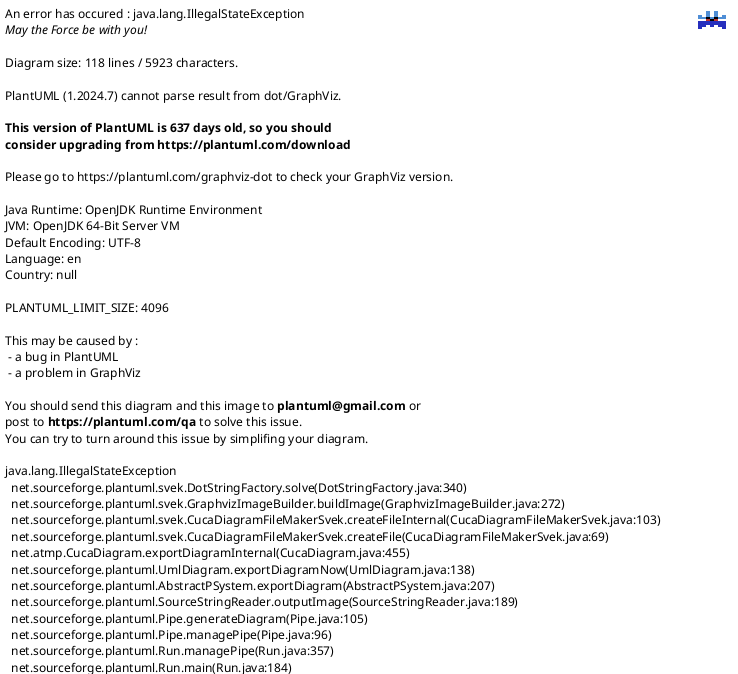 @startuml
!include <logos/kafka>

title "Osmalert Architectural Overview"

skinparam linetype ortho


<style>
    queue {
      BackGroundColor #lightblue
    }

    component {
      BackGroundColor #beige
      LineColor black
    }
</style>

folder "Confluent Cloud Datacenter"  {

    queue "<$kafka>" as kafka

}

component "Web Browser" <<External Component>> as browser

component "web.de SMTP service" as mail #pink

folder "Heroku Cloud Datacenter"  {

component "Job Jar" as jobjar


    "Osmalert WebService" --> jobjar

    jobjar ---> "Flink Cluster"

    folder "Osmalert WebService" <<Heroku Component>>  {

        database  "Jobs Database" as jobsdb

        component "Webapp" as bootapp <<Spring Boot>>

        bootapp <-> browser

        bootapp -> jobsdb
    }

    folder "Flink Cluster" <<Heroku Component>>  {

        component "Alert Job 1" as job1 <<Flink Job>>
        component "Alert Job 2" as job2 <<Flink Job>>
        component "Alert Job N" as job3 <<Flink Job>>


        kafka --> job1
        kafka --> job2 : OSM contributions
        kafka --> job3



    }


}
        job1 --> mail
        job2 --> mail
        job3 --> mail

@enduml